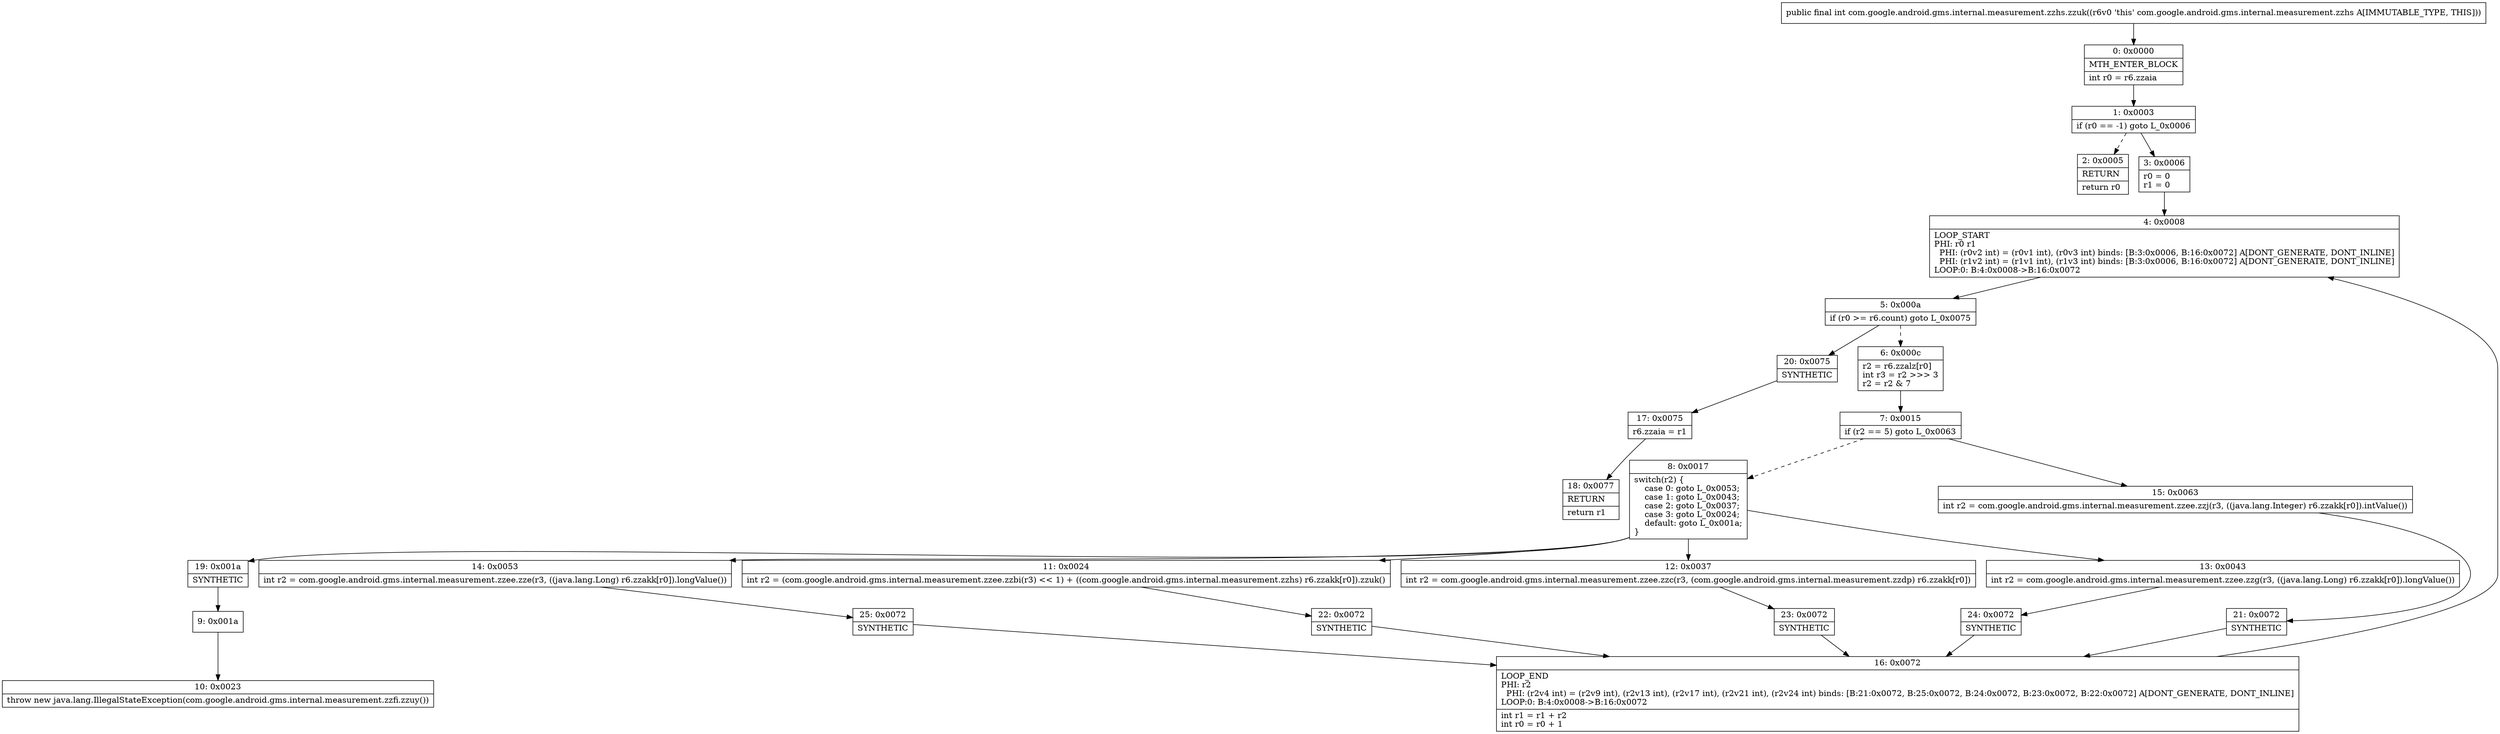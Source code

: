 digraph "CFG forcom.google.android.gms.internal.measurement.zzhs.zzuk()I" {
Node_0 [shape=record,label="{0\:\ 0x0000|MTH_ENTER_BLOCK\l|int r0 = r6.zzaia\l}"];
Node_1 [shape=record,label="{1\:\ 0x0003|if (r0 == \-1) goto L_0x0006\l}"];
Node_2 [shape=record,label="{2\:\ 0x0005|RETURN\l|return r0\l}"];
Node_3 [shape=record,label="{3\:\ 0x0006|r0 = 0\lr1 = 0\l}"];
Node_4 [shape=record,label="{4\:\ 0x0008|LOOP_START\lPHI: r0 r1 \l  PHI: (r0v2 int) = (r0v1 int), (r0v3 int) binds: [B:3:0x0006, B:16:0x0072] A[DONT_GENERATE, DONT_INLINE]\l  PHI: (r1v2 int) = (r1v1 int), (r1v3 int) binds: [B:3:0x0006, B:16:0x0072] A[DONT_GENERATE, DONT_INLINE]\lLOOP:0: B:4:0x0008\-\>B:16:0x0072\l}"];
Node_5 [shape=record,label="{5\:\ 0x000a|if (r0 \>= r6.count) goto L_0x0075\l}"];
Node_6 [shape=record,label="{6\:\ 0x000c|r2 = r6.zzalz[r0]\lint r3 = r2 \>\>\> 3\lr2 = r2 & 7\l}"];
Node_7 [shape=record,label="{7\:\ 0x0015|if (r2 == 5) goto L_0x0063\l}"];
Node_8 [shape=record,label="{8\:\ 0x0017|switch(r2) \{\l    case 0: goto L_0x0053;\l    case 1: goto L_0x0043;\l    case 2: goto L_0x0037;\l    case 3: goto L_0x0024;\l    default: goto L_0x001a;\l\}\l}"];
Node_9 [shape=record,label="{9\:\ 0x001a}"];
Node_10 [shape=record,label="{10\:\ 0x0023|throw new java.lang.IllegalStateException(com.google.android.gms.internal.measurement.zzfi.zzuy())\l}"];
Node_11 [shape=record,label="{11\:\ 0x0024|int r2 = (com.google.android.gms.internal.measurement.zzee.zzbi(r3) \<\< 1) + ((com.google.android.gms.internal.measurement.zzhs) r6.zzakk[r0]).zzuk()\l}"];
Node_12 [shape=record,label="{12\:\ 0x0037|int r2 = com.google.android.gms.internal.measurement.zzee.zzc(r3, (com.google.android.gms.internal.measurement.zzdp) r6.zzakk[r0])\l}"];
Node_13 [shape=record,label="{13\:\ 0x0043|int r2 = com.google.android.gms.internal.measurement.zzee.zzg(r3, ((java.lang.Long) r6.zzakk[r0]).longValue())\l}"];
Node_14 [shape=record,label="{14\:\ 0x0053|int r2 = com.google.android.gms.internal.measurement.zzee.zze(r3, ((java.lang.Long) r6.zzakk[r0]).longValue())\l}"];
Node_15 [shape=record,label="{15\:\ 0x0063|int r2 = com.google.android.gms.internal.measurement.zzee.zzj(r3, ((java.lang.Integer) r6.zzakk[r0]).intValue())\l}"];
Node_16 [shape=record,label="{16\:\ 0x0072|LOOP_END\lPHI: r2 \l  PHI: (r2v4 int) = (r2v9 int), (r2v13 int), (r2v17 int), (r2v21 int), (r2v24 int) binds: [B:21:0x0072, B:25:0x0072, B:24:0x0072, B:23:0x0072, B:22:0x0072] A[DONT_GENERATE, DONT_INLINE]\lLOOP:0: B:4:0x0008\-\>B:16:0x0072\l|int r1 = r1 + r2\lint r0 = r0 + 1\l}"];
Node_17 [shape=record,label="{17\:\ 0x0075|r6.zzaia = r1\l}"];
Node_18 [shape=record,label="{18\:\ 0x0077|RETURN\l|return r1\l}"];
Node_19 [shape=record,label="{19\:\ 0x001a|SYNTHETIC\l}"];
Node_20 [shape=record,label="{20\:\ 0x0075|SYNTHETIC\l}"];
Node_21 [shape=record,label="{21\:\ 0x0072|SYNTHETIC\l}"];
Node_22 [shape=record,label="{22\:\ 0x0072|SYNTHETIC\l}"];
Node_23 [shape=record,label="{23\:\ 0x0072|SYNTHETIC\l}"];
Node_24 [shape=record,label="{24\:\ 0x0072|SYNTHETIC\l}"];
Node_25 [shape=record,label="{25\:\ 0x0072|SYNTHETIC\l}"];
MethodNode[shape=record,label="{public final int com.google.android.gms.internal.measurement.zzhs.zzuk((r6v0 'this' com.google.android.gms.internal.measurement.zzhs A[IMMUTABLE_TYPE, THIS])) }"];
MethodNode -> Node_0;
Node_0 -> Node_1;
Node_1 -> Node_2[style=dashed];
Node_1 -> Node_3;
Node_3 -> Node_4;
Node_4 -> Node_5;
Node_5 -> Node_6[style=dashed];
Node_5 -> Node_20;
Node_6 -> Node_7;
Node_7 -> Node_8[style=dashed];
Node_7 -> Node_15;
Node_8 -> Node_11;
Node_8 -> Node_12;
Node_8 -> Node_13;
Node_8 -> Node_14;
Node_8 -> Node_19;
Node_9 -> Node_10;
Node_11 -> Node_22;
Node_12 -> Node_23;
Node_13 -> Node_24;
Node_14 -> Node_25;
Node_15 -> Node_21;
Node_16 -> Node_4;
Node_17 -> Node_18;
Node_19 -> Node_9;
Node_20 -> Node_17;
Node_21 -> Node_16;
Node_22 -> Node_16;
Node_23 -> Node_16;
Node_24 -> Node_16;
Node_25 -> Node_16;
}

